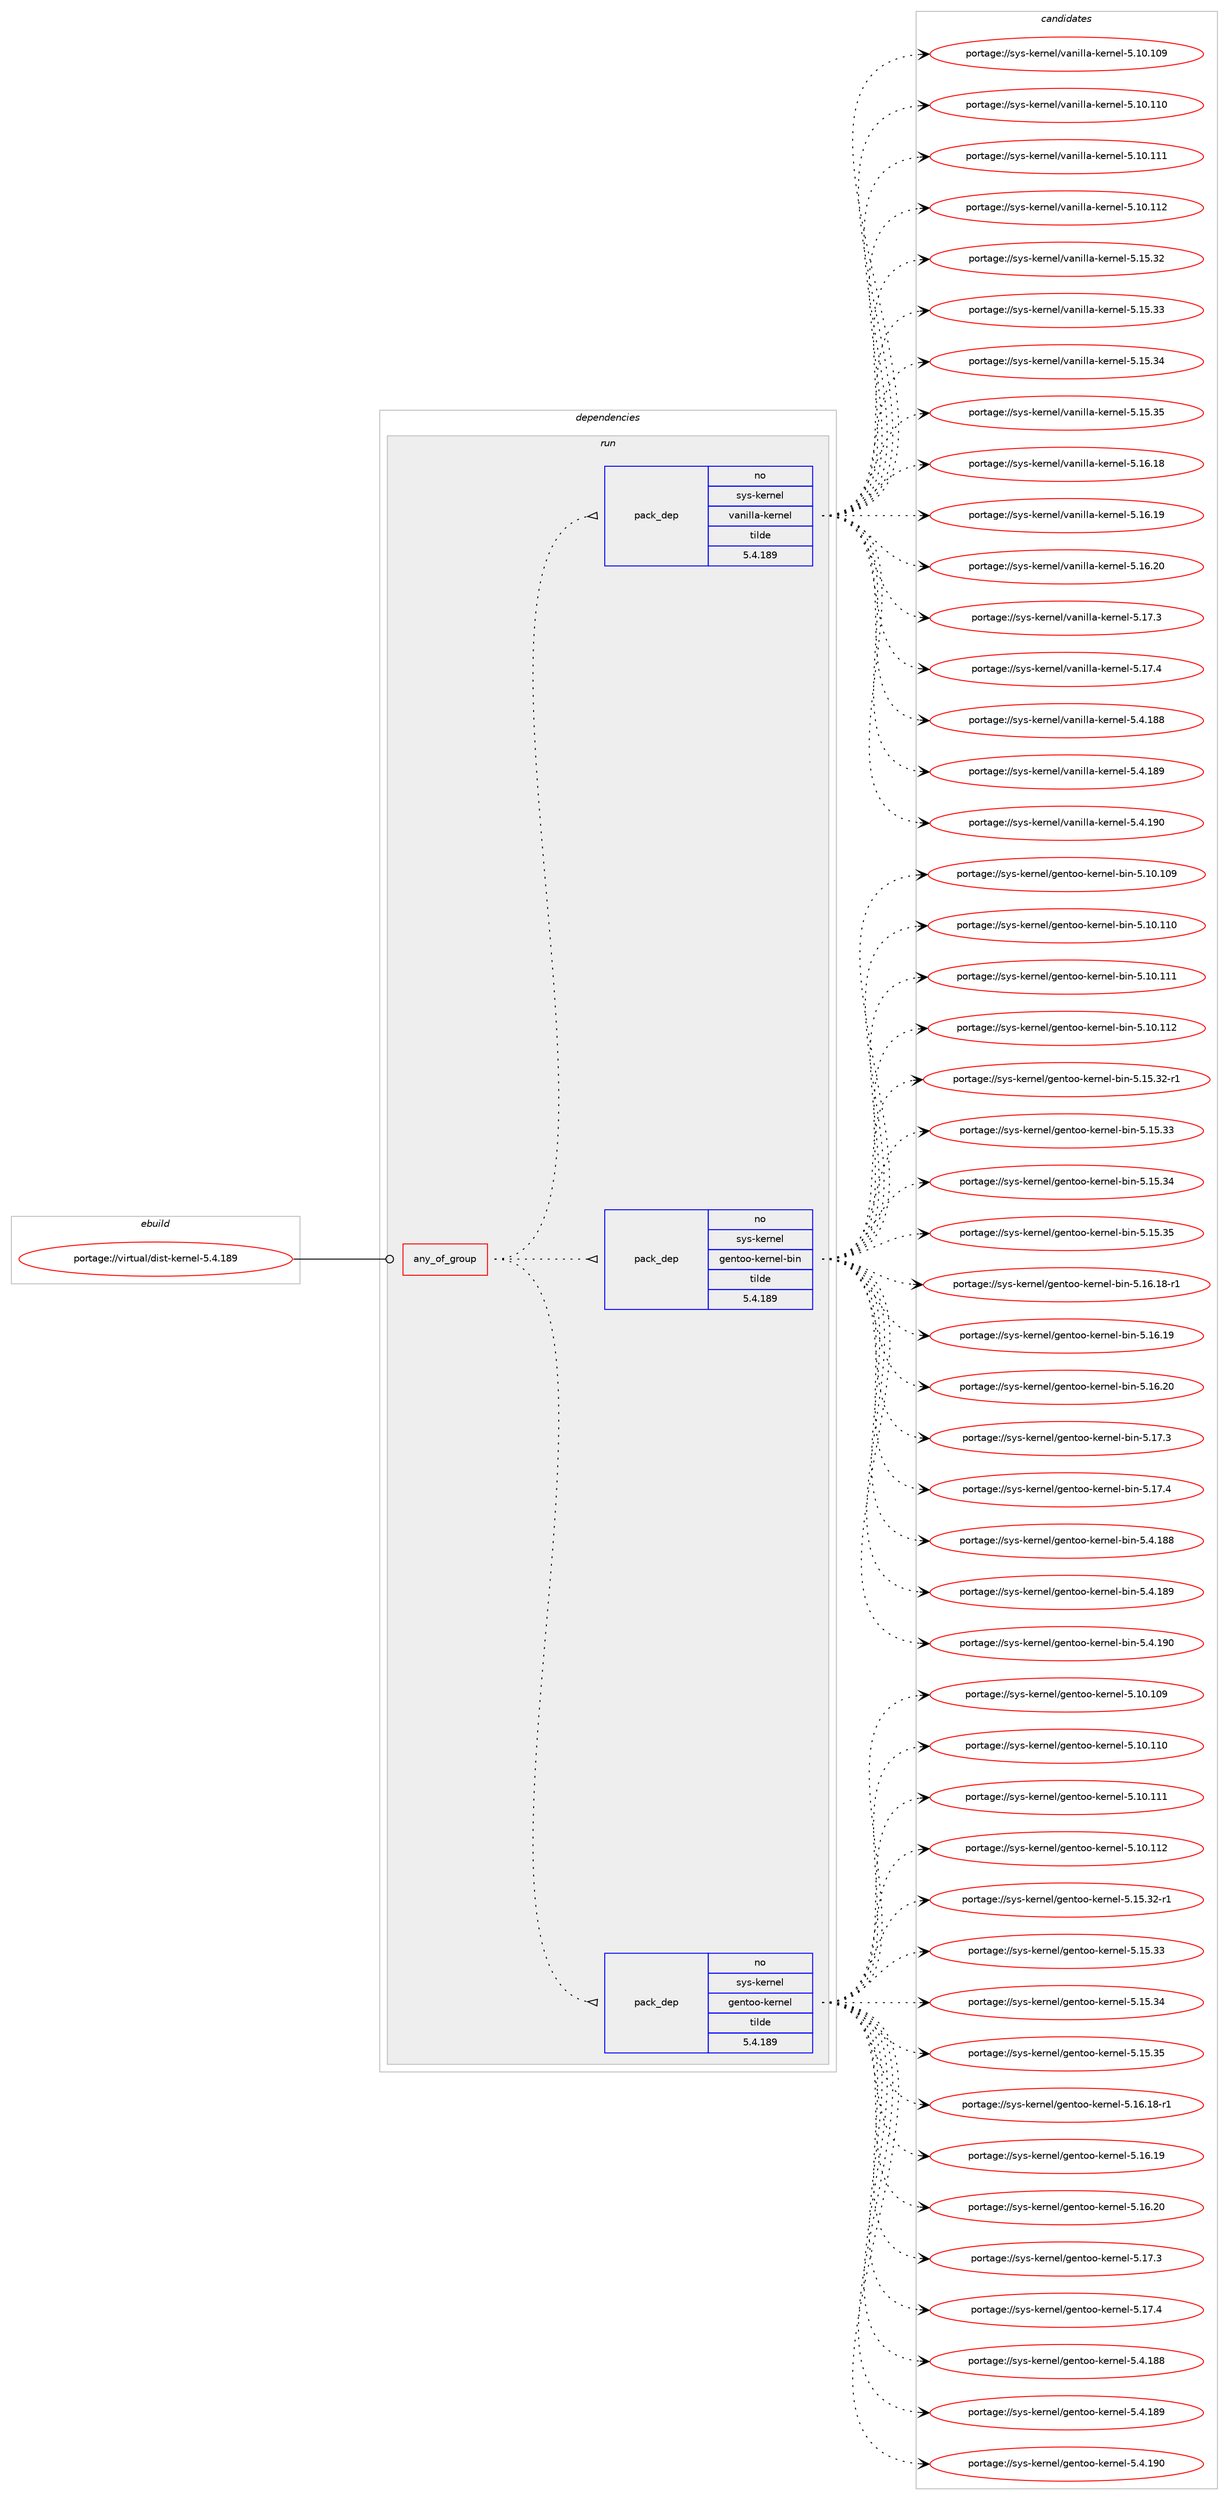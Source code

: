 digraph prolog {

# *************
# Graph options
# *************

newrank=true;
concentrate=true;
compound=true;
graph [rankdir=LR,fontname=Helvetica,fontsize=10,ranksep=1.5];#, ranksep=2.5, nodesep=0.2];
edge  [arrowhead=vee];
node  [fontname=Helvetica,fontsize=10];

# **********
# The ebuild
# **********

subgraph cluster_leftcol {
color=gray;
rank=same;
label=<<i>ebuild</i>>;
id [label="portage://virtual/dist-kernel-5.4.189", color=red, width=4, href="../virtual/dist-kernel-5.4.189.svg"];
}

# ****************
# The dependencies
# ****************

subgraph cluster_midcol {
color=gray;
label=<<i>dependencies</i>>;
subgraph cluster_compile {
fillcolor="#eeeeee";
style=filled;
label=<<i>compile</i>>;
}
subgraph cluster_compileandrun {
fillcolor="#eeeeee";
style=filled;
label=<<i>compile and run</i>>;
}
subgraph cluster_run {
fillcolor="#eeeeee";
style=filled;
label=<<i>run</i>>;
subgraph any8 {
dependency1471 [label=<<TABLE BORDER="0" CELLBORDER="1" CELLSPACING="0" CELLPADDING="4"><TR><TD CELLPADDING="10">any_of_group</TD></TR></TABLE>>, shape=none, color=red];subgraph pack1146 {
dependency1472 [label=<<TABLE BORDER="0" CELLBORDER="1" CELLSPACING="0" CELLPADDING="4" WIDTH="220"><TR><TD ROWSPAN="6" CELLPADDING="30">pack_dep</TD></TR><TR><TD WIDTH="110">no</TD></TR><TR><TD>sys-kernel</TD></TR><TR><TD>gentoo-kernel</TD></TR><TR><TD>tilde</TD></TR><TR><TD>5.4.189</TD></TR></TABLE>>, shape=none, color=blue];
}
dependency1471:e -> dependency1472:w [weight=20,style="dotted",arrowhead="oinv"];
subgraph pack1147 {
dependency1473 [label=<<TABLE BORDER="0" CELLBORDER="1" CELLSPACING="0" CELLPADDING="4" WIDTH="220"><TR><TD ROWSPAN="6" CELLPADDING="30">pack_dep</TD></TR><TR><TD WIDTH="110">no</TD></TR><TR><TD>sys-kernel</TD></TR><TR><TD>gentoo-kernel-bin</TD></TR><TR><TD>tilde</TD></TR><TR><TD>5.4.189</TD></TR></TABLE>>, shape=none, color=blue];
}
dependency1471:e -> dependency1473:w [weight=20,style="dotted",arrowhead="oinv"];
subgraph pack1148 {
dependency1474 [label=<<TABLE BORDER="0" CELLBORDER="1" CELLSPACING="0" CELLPADDING="4" WIDTH="220"><TR><TD ROWSPAN="6" CELLPADDING="30">pack_dep</TD></TR><TR><TD WIDTH="110">no</TD></TR><TR><TD>sys-kernel</TD></TR><TR><TD>vanilla-kernel</TD></TR><TR><TD>tilde</TD></TR><TR><TD>5.4.189</TD></TR></TABLE>>, shape=none, color=blue];
}
dependency1471:e -> dependency1474:w [weight=20,style="dotted",arrowhead="oinv"];
}
id:e -> dependency1471:w [weight=20,style="solid",arrowhead="odot"];
}
}

# **************
# The candidates
# **************

subgraph cluster_choices {
rank=same;
color=gray;
label=<<i>candidates</i>>;

subgraph choice1146 {
color=black;
nodesep=1;
choice115121115451071011141101011084710310111011611111145107101114110101108455346494846494857 [label="portage://sys-kernel/gentoo-kernel-5.10.109", color=red, width=4,href="../sys-kernel/gentoo-kernel-5.10.109.svg"];
choice115121115451071011141101011084710310111011611111145107101114110101108455346494846494948 [label="portage://sys-kernel/gentoo-kernel-5.10.110", color=red, width=4,href="../sys-kernel/gentoo-kernel-5.10.110.svg"];
choice115121115451071011141101011084710310111011611111145107101114110101108455346494846494949 [label="portage://sys-kernel/gentoo-kernel-5.10.111", color=red, width=4,href="../sys-kernel/gentoo-kernel-5.10.111.svg"];
choice115121115451071011141101011084710310111011611111145107101114110101108455346494846494950 [label="portage://sys-kernel/gentoo-kernel-5.10.112", color=red, width=4,href="../sys-kernel/gentoo-kernel-5.10.112.svg"];
choice11512111545107101114110101108471031011101161111114510710111411010110845534649534651504511449 [label="portage://sys-kernel/gentoo-kernel-5.15.32-r1", color=red, width=4,href="../sys-kernel/gentoo-kernel-5.15.32-r1.svg"];
choice1151211154510710111411010110847103101110116111111451071011141101011084553464953465151 [label="portage://sys-kernel/gentoo-kernel-5.15.33", color=red, width=4,href="../sys-kernel/gentoo-kernel-5.15.33.svg"];
choice1151211154510710111411010110847103101110116111111451071011141101011084553464953465152 [label="portage://sys-kernel/gentoo-kernel-5.15.34", color=red, width=4,href="../sys-kernel/gentoo-kernel-5.15.34.svg"];
choice1151211154510710111411010110847103101110116111111451071011141101011084553464953465153 [label="portage://sys-kernel/gentoo-kernel-5.15.35", color=red, width=4,href="../sys-kernel/gentoo-kernel-5.15.35.svg"];
choice11512111545107101114110101108471031011101161111114510710111411010110845534649544649564511449 [label="portage://sys-kernel/gentoo-kernel-5.16.18-r1", color=red, width=4,href="../sys-kernel/gentoo-kernel-5.16.18-r1.svg"];
choice1151211154510710111411010110847103101110116111111451071011141101011084553464954464957 [label="portage://sys-kernel/gentoo-kernel-5.16.19", color=red, width=4,href="../sys-kernel/gentoo-kernel-5.16.19.svg"];
choice1151211154510710111411010110847103101110116111111451071011141101011084553464954465048 [label="portage://sys-kernel/gentoo-kernel-5.16.20", color=red, width=4,href="../sys-kernel/gentoo-kernel-5.16.20.svg"];
choice11512111545107101114110101108471031011101161111114510710111411010110845534649554651 [label="portage://sys-kernel/gentoo-kernel-5.17.3", color=red, width=4,href="../sys-kernel/gentoo-kernel-5.17.3.svg"];
choice11512111545107101114110101108471031011101161111114510710111411010110845534649554652 [label="portage://sys-kernel/gentoo-kernel-5.17.4", color=red, width=4,href="../sys-kernel/gentoo-kernel-5.17.4.svg"];
choice1151211154510710111411010110847103101110116111111451071011141101011084553465246495656 [label="portage://sys-kernel/gentoo-kernel-5.4.188", color=red, width=4,href="../sys-kernel/gentoo-kernel-5.4.188.svg"];
choice1151211154510710111411010110847103101110116111111451071011141101011084553465246495657 [label="portage://sys-kernel/gentoo-kernel-5.4.189", color=red, width=4,href="../sys-kernel/gentoo-kernel-5.4.189.svg"];
choice1151211154510710111411010110847103101110116111111451071011141101011084553465246495748 [label="portage://sys-kernel/gentoo-kernel-5.4.190", color=red, width=4,href="../sys-kernel/gentoo-kernel-5.4.190.svg"];
dependency1472:e -> choice115121115451071011141101011084710310111011611111145107101114110101108455346494846494857:w [style=dotted,weight="100"];
dependency1472:e -> choice115121115451071011141101011084710310111011611111145107101114110101108455346494846494948:w [style=dotted,weight="100"];
dependency1472:e -> choice115121115451071011141101011084710310111011611111145107101114110101108455346494846494949:w [style=dotted,weight="100"];
dependency1472:e -> choice115121115451071011141101011084710310111011611111145107101114110101108455346494846494950:w [style=dotted,weight="100"];
dependency1472:e -> choice11512111545107101114110101108471031011101161111114510710111411010110845534649534651504511449:w [style=dotted,weight="100"];
dependency1472:e -> choice1151211154510710111411010110847103101110116111111451071011141101011084553464953465151:w [style=dotted,weight="100"];
dependency1472:e -> choice1151211154510710111411010110847103101110116111111451071011141101011084553464953465152:w [style=dotted,weight="100"];
dependency1472:e -> choice1151211154510710111411010110847103101110116111111451071011141101011084553464953465153:w [style=dotted,weight="100"];
dependency1472:e -> choice11512111545107101114110101108471031011101161111114510710111411010110845534649544649564511449:w [style=dotted,weight="100"];
dependency1472:e -> choice1151211154510710111411010110847103101110116111111451071011141101011084553464954464957:w [style=dotted,weight="100"];
dependency1472:e -> choice1151211154510710111411010110847103101110116111111451071011141101011084553464954465048:w [style=dotted,weight="100"];
dependency1472:e -> choice11512111545107101114110101108471031011101161111114510710111411010110845534649554651:w [style=dotted,weight="100"];
dependency1472:e -> choice11512111545107101114110101108471031011101161111114510710111411010110845534649554652:w [style=dotted,weight="100"];
dependency1472:e -> choice1151211154510710111411010110847103101110116111111451071011141101011084553465246495656:w [style=dotted,weight="100"];
dependency1472:e -> choice1151211154510710111411010110847103101110116111111451071011141101011084553465246495657:w [style=dotted,weight="100"];
dependency1472:e -> choice1151211154510710111411010110847103101110116111111451071011141101011084553465246495748:w [style=dotted,weight="100"];
}
subgraph choice1147 {
color=black;
nodesep=1;
choice1151211154510710111411010110847103101110116111111451071011141101011084598105110455346494846494857 [label="portage://sys-kernel/gentoo-kernel-bin-5.10.109", color=red, width=4,href="../sys-kernel/gentoo-kernel-bin-5.10.109.svg"];
choice1151211154510710111411010110847103101110116111111451071011141101011084598105110455346494846494948 [label="portage://sys-kernel/gentoo-kernel-bin-5.10.110", color=red, width=4,href="../sys-kernel/gentoo-kernel-bin-5.10.110.svg"];
choice1151211154510710111411010110847103101110116111111451071011141101011084598105110455346494846494949 [label="portage://sys-kernel/gentoo-kernel-bin-5.10.111", color=red, width=4,href="../sys-kernel/gentoo-kernel-bin-5.10.111.svg"];
choice1151211154510710111411010110847103101110116111111451071011141101011084598105110455346494846494950 [label="portage://sys-kernel/gentoo-kernel-bin-5.10.112", color=red, width=4,href="../sys-kernel/gentoo-kernel-bin-5.10.112.svg"];
choice115121115451071011141101011084710310111011611111145107101114110101108459810511045534649534651504511449 [label="portage://sys-kernel/gentoo-kernel-bin-5.15.32-r1", color=red, width=4,href="../sys-kernel/gentoo-kernel-bin-5.15.32-r1.svg"];
choice11512111545107101114110101108471031011101161111114510710111411010110845981051104553464953465151 [label="portage://sys-kernel/gentoo-kernel-bin-5.15.33", color=red, width=4,href="../sys-kernel/gentoo-kernel-bin-5.15.33.svg"];
choice11512111545107101114110101108471031011101161111114510710111411010110845981051104553464953465152 [label="portage://sys-kernel/gentoo-kernel-bin-5.15.34", color=red, width=4,href="../sys-kernel/gentoo-kernel-bin-5.15.34.svg"];
choice11512111545107101114110101108471031011101161111114510710111411010110845981051104553464953465153 [label="portage://sys-kernel/gentoo-kernel-bin-5.15.35", color=red, width=4,href="../sys-kernel/gentoo-kernel-bin-5.15.35.svg"];
choice115121115451071011141101011084710310111011611111145107101114110101108459810511045534649544649564511449 [label="portage://sys-kernel/gentoo-kernel-bin-5.16.18-r1", color=red, width=4,href="../sys-kernel/gentoo-kernel-bin-5.16.18-r1.svg"];
choice11512111545107101114110101108471031011101161111114510710111411010110845981051104553464954464957 [label="portage://sys-kernel/gentoo-kernel-bin-5.16.19", color=red, width=4,href="../sys-kernel/gentoo-kernel-bin-5.16.19.svg"];
choice11512111545107101114110101108471031011101161111114510710111411010110845981051104553464954465048 [label="portage://sys-kernel/gentoo-kernel-bin-5.16.20", color=red, width=4,href="../sys-kernel/gentoo-kernel-bin-5.16.20.svg"];
choice115121115451071011141101011084710310111011611111145107101114110101108459810511045534649554651 [label="portage://sys-kernel/gentoo-kernel-bin-5.17.3", color=red, width=4,href="../sys-kernel/gentoo-kernel-bin-5.17.3.svg"];
choice115121115451071011141101011084710310111011611111145107101114110101108459810511045534649554652 [label="portage://sys-kernel/gentoo-kernel-bin-5.17.4", color=red, width=4,href="../sys-kernel/gentoo-kernel-bin-5.17.4.svg"];
choice11512111545107101114110101108471031011101161111114510710111411010110845981051104553465246495656 [label="portage://sys-kernel/gentoo-kernel-bin-5.4.188", color=red, width=4,href="../sys-kernel/gentoo-kernel-bin-5.4.188.svg"];
choice11512111545107101114110101108471031011101161111114510710111411010110845981051104553465246495657 [label="portage://sys-kernel/gentoo-kernel-bin-5.4.189", color=red, width=4,href="../sys-kernel/gentoo-kernel-bin-5.4.189.svg"];
choice11512111545107101114110101108471031011101161111114510710111411010110845981051104553465246495748 [label="portage://sys-kernel/gentoo-kernel-bin-5.4.190", color=red, width=4,href="../sys-kernel/gentoo-kernel-bin-5.4.190.svg"];
dependency1473:e -> choice1151211154510710111411010110847103101110116111111451071011141101011084598105110455346494846494857:w [style=dotted,weight="100"];
dependency1473:e -> choice1151211154510710111411010110847103101110116111111451071011141101011084598105110455346494846494948:w [style=dotted,weight="100"];
dependency1473:e -> choice1151211154510710111411010110847103101110116111111451071011141101011084598105110455346494846494949:w [style=dotted,weight="100"];
dependency1473:e -> choice1151211154510710111411010110847103101110116111111451071011141101011084598105110455346494846494950:w [style=dotted,weight="100"];
dependency1473:e -> choice115121115451071011141101011084710310111011611111145107101114110101108459810511045534649534651504511449:w [style=dotted,weight="100"];
dependency1473:e -> choice11512111545107101114110101108471031011101161111114510710111411010110845981051104553464953465151:w [style=dotted,weight="100"];
dependency1473:e -> choice11512111545107101114110101108471031011101161111114510710111411010110845981051104553464953465152:w [style=dotted,weight="100"];
dependency1473:e -> choice11512111545107101114110101108471031011101161111114510710111411010110845981051104553464953465153:w [style=dotted,weight="100"];
dependency1473:e -> choice115121115451071011141101011084710310111011611111145107101114110101108459810511045534649544649564511449:w [style=dotted,weight="100"];
dependency1473:e -> choice11512111545107101114110101108471031011101161111114510710111411010110845981051104553464954464957:w [style=dotted,weight="100"];
dependency1473:e -> choice11512111545107101114110101108471031011101161111114510710111411010110845981051104553464954465048:w [style=dotted,weight="100"];
dependency1473:e -> choice115121115451071011141101011084710310111011611111145107101114110101108459810511045534649554651:w [style=dotted,weight="100"];
dependency1473:e -> choice115121115451071011141101011084710310111011611111145107101114110101108459810511045534649554652:w [style=dotted,weight="100"];
dependency1473:e -> choice11512111545107101114110101108471031011101161111114510710111411010110845981051104553465246495656:w [style=dotted,weight="100"];
dependency1473:e -> choice11512111545107101114110101108471031011101161111114510710111411010110845981051104553465246495657:w [style=dotted,weight="100"];
dependency1473:e -> choice11512111545107101114110101108471031011101161111114510710111411010110845981051104553465246495748:w [style=dotted,weight="100"];
}
subgraph choice1148 {
color=black;
nodesep=1;
choice1151211154510710111411010110847118971101051081089745107101114110101108455346494846494857 [label="portage://sys-kernel/vanilla-kernel-5.10.109", color=red, width=4,href="../sys-kernel/vanilla-kernel-5.10.109.svg"];
choice1151211154510710111411010110847118971101051081089745107101114110101108455346494846494948 [label="portage://sys-kernel/vanilla-kernel-5.10.110", color=red, width=4,href="../sys-kernel/vanilla-kernel-5.10.110.svg"];
choice1151211154510710111411010110847118971101051081089745107101114110101108455346494846494949 [label="portage://sys-kernel/vanilla-kernel-5.10.111", color=red, width=4,href="../sys-kernel/vanilla-kernel-5.10.111.svg"];
choice1151211154510710111411010110847118971101051081089745107101114110101108455346494846494950 [label="portage://sys-kernel/vanilla-kernel-5.10.112", color=red, width=4,href="../sys-kernel/vanilla-kernel-5.10.112.svg"];
choice11512111545107101114110101108471189711010510810897451071011141101011084553464953465150 [label="portage://sys-kernel/vanilla-kernel-5.15.32", color=red, width=4,href="../sys-kernel/vanilla-kernel-5.15.32.svg"];
choice11512111545107101114110101108471189711010510810897451071011141101011084553464953465151 [label="portage://sys-kernel/vanilla-kernel-5.15.33", color=red, width=4,href="../sys-kernel/vanilla-kernel-5.15.33.svg"];
choice11512111545107101114110101108471189711010510810897451071011141101011084553464953465152 [label="portage://sys-kernel/vanilla-kernel-5.15.34", color=red, width=4,href="../sys-kernel/vanilla-kernel-5.15.34.svg"];
choice11512111545107101114110101108471189711010510810897451071011141101011084553464953465153 [label="portage://sys-kernel/vanilla-kernel-5.15.35", color=red, width=4,href="../sys-kernel/vanilla-kernel-5.15.35.svg"];
choice11512111545107101114110101108471189711010510810897451071011141101011084553464954464956 [label="portage://sys-kernel/vanilla-kernel-5.16.18", color=red, width=4,href="../sys-kernel/vanilla-kernel-5.16.18.svg"];
choice11512111545107101114110101108471189711010510810897451071011141101011084553464954464957 [label="portage://sys-kernel/vanilla-kernel-5.16.19", color=red, width=4,href="../sys-kernel/vanilla-kernel-5.16.19.svg"];
choice11512111545107101114110101108471189711010510810897451071011141101011084553464954465048 [label="portage://sys-kernel/vanilla-kernel-5.16.20", color=red, width=4,href="../sys-kernel/vanilla-kernel-5.16.20.svg"];
choice115121115451071011141101011084711897110105108108974510710111411010110845534649554651 [label="portage://sys-kernel/vanilla-kernel-5.17.3", color=red, width=4,href="../sys-kernel/vanilla-kernel-5.17.3.svg"];
choice115121115451071011141101011084711897110105108108974510710111411010110845534649554652 [label="portage://sys-kernel/vanilla-kernel-5.17.4", color=red, width=4,href="../sys-kernel/vanilla-kernel-5.17.4.svg"];
choice11512111545107101114110101108471189711010510810897451071011141101011084553465246495656 [label="portage://sys-kernel/vanilla-kernel-5.4.188", color=red, width=4,href="../sys-kernel/vanilla-kernel-5.4.188.svg"];
choice11512111545107101114110101108471189711010510810897451071011141101011084553465246495657 [label="portage://sys-kernel/vanilla-kernel-5.4.189", color=red, width=4,href="../sys-kernel/vanilla-kernel-5.4.189.svg"];
choice11512111545107101114110101108471189711010510810897451071011141101011084553465246495748 [label="portage://sys-kernel/vanilla-kernel-5.4.190", color=red, width=4,href="../sys-kernel/vanilla-kernel-5.4.190.svg"];
dependency1474:e -> choice1151211154510710111411010110847118971101051081089745107101114110101108455346494846494857:w [style=dotted,weight="100"];
dependency1474:e -> choice1151211154510710111411010110847118971101051081089745107101114110101108455346494846494948:w [style=dotted,weight="100"];
dependency1474:e -> choice1151211154510710111411010110847118971101051081089745107101114110101108455346494846494949:w [style=dotted,weight="100"];
dependency1474:e -> choice1151211154510710111411010110847118971101051081089745107101114110101108455346494846494950:w [style=dotted,weight="100"];
dependency1474:e -> choice11512111545107101114110101108471189711010510810897451071011141101011084553464953465150:w [style=dotted,weight="100"];
dependency1474:e -> choice11512111545107101114110101108471189711010510810897451071011141101011084553464953465151:w [style=dotted,weight="100"];
dependency1474:e -> choice11512111545107101114110101108471189711010510810897451071011141101011084553464953465152:w [style=dotted,weight="100"];
dependency1474:e -> choice11512111545107101114110101108471189711010510810897451071011141101011084553464953465153:w [style=dotted,weight="100"];
dependency1474:e -> choice11512111545107101114110101108471189711010510810897451071011141101011084553464954464956:w [style=dotted,weight="100"];
dependency1474:e -> choice11512111545107101114110101108471189711010510810897451071011141101011084553464954464957:w [style=dotted,weight="100"];
dependency1474:e -> choice11512111545107101114110101108471189711010510810897451071011141101011084553464954465048:w [style=dotted,weight="100"];
dependency1474:e -> choice115121115451071011141101011084711897110105108108974510710111411010110845534649554651:w [style=dotted,weight="100"];
dependency1474:e -> choice115121115451071011141101011084711897110105108108974510710111411010110845534649554652:w [style=dotted,weight="100"];
dependency1474:e -> choice11512111545107101114110101108471189711010510810897451071011141101011084553465246495656:w [style=dotted,weight="100"];
dependency1474:e -> choice11512111545107101114110101108471189711010510810897451071011141101011084553465246495657:w [style=dotted,weight="100"];
dependency1474:e -> choice11512111545107101114110101108471189711010510810897451071011141101011084553465246495748:w [style=dotted,weight="100"];
}
}

}
